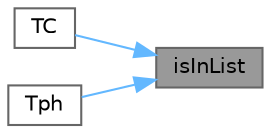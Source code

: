digraph "isInList"
{
 // INTERACTIVE_SVG=YES
 // LATEX_PDF_SIZE
  bgcolor="transparent";
  edge [fontname=Helvetica,fontsize=10,labelfontname=Helvetica,labelfontsize=10];
  node [fontname=Helvetica,fontsize=10,shape=box,height=0.2,width=0.4];
  rankdir="RL";
  Node1 [id="Node000001",label="isInList",height=0.2,width=0.4,color="gray40", fillcolor="grey60", style="filled", fontcolor="black",tooltip=" "];
  Node1 -> Node2 [id="edge1_Node000001_Node000002",dir="back",color="steelblue1",style="solid",tooltip=" "];
  Node2 [id="Node000002",label="TC",height=0.2,width=0.4,color="grey40", fillcolor="white", style="filled",URL="$db/d7d/symmetry__transformations_8hpp.html#a52c5fa4fdf94731c497e843c17c2860d",tooltip=" "];
  Node1 -> Node3 [id="edge2_Node000001_Node000003",dir="back",color="steelblue1",style="solid",tooltip=" "];
  Node3 [id="Node000003",label="Tph",height=0.2,width=0.4,color="grey40", fillcolor="white", style="filled",URL="$db/d7d/symmetry__transformations_8hpp.html#ae8b6c7aba446997e0f0e0913277394b5",tooltip=" "];
}
